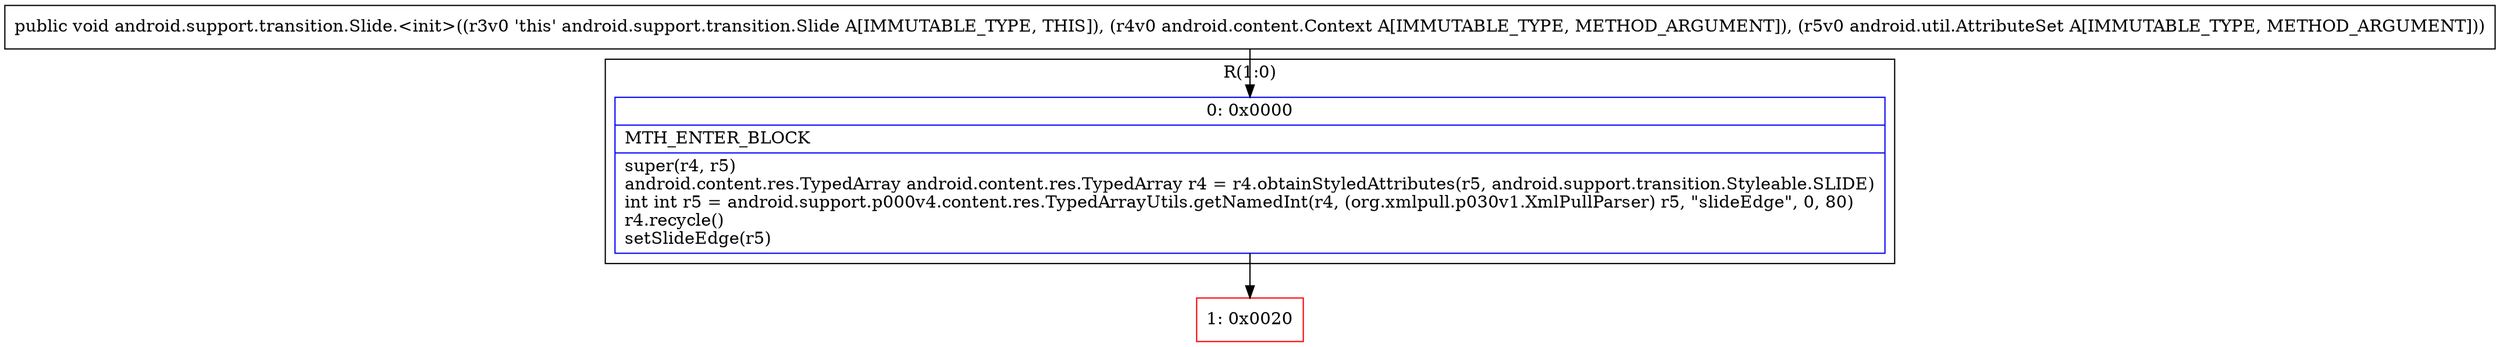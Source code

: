 digraph "CFG forandroid.support.transition.Slide.\<init\>(Landroid\/content\/Context;Landroid\/util\/AttributeSet;)V" {
subgraph cluster_Region_1381022695 {
label = "R(1:0)";
node [shape=record,color=blue];
Node_0 [shape=record,label="{0\:\ 0x0000|MTH_ENTER_BLOCK\l|super(r4, r5)\landroid.content.res.TypedArray android.content.res.TypedArray r4 = r4.obtainStyledAttributes(r5, android.support.transition.Styleable.SLIDE)\lint int r5 = android.support.p000v4.content.res.TypedArrayUtils.getNamedInt(r4, (org.xmlpull.p030v1.XmlPullParser) r5, \"slideEdge\", 0, 80)\lr4.recycle()\lsetSlideEdge(r5)\l}"];
}
Node_1 [shape=record,color=red,label="{1\:\ 0x0020}"];
MethodNode[shape=record,label="{public void android.support.transition.Slide.\<init\>((r3v0 'this' android.support.transition.Slide A[IMMUTABLE_TYPE, THIS]), (r4v0 android.content.Context A[IMMUTABLE_TYPE, METHOD_ARGUMENT]), (r5v0 android.util.AttributeSet A[IMMUTABLE_TYPE, METHOD_ARGUMENT])) }"];
MethodNode -> Node_0;
Node_0 -> Node_1;
}

